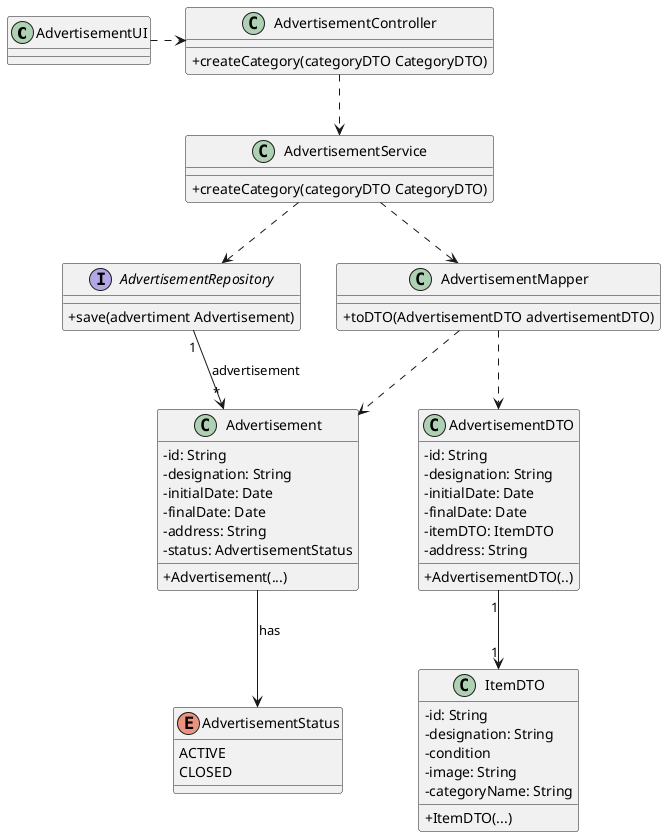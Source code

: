 @startuml
skinparam packageStyle rectangle
skinparam shadowing false
skinparam linetype polyline
skinparam classAttributeIconSize 0

class AdvertisementUI {
}

class AdvertisementController {
    + createCategory(categoryDTO CategoryDTO)
}

class AdvertisementService {
    + createCategory(categoryDTO CategoryDTO)
}

interface AdvertisementRepository {
    + save(advertiment Advertisement)
}

class AdvertisementMapper {
    + toDTO(AdvertisementDTO advertisementDTO)
}

class Advertisement {
    - id: String
    - designation: String
    - initialDate: Date
    - finalDate: Date
    - address: String
    - status: AdvertisementStatus
    + Advertisement(...)
}

enum AdvertisementStatus {
    ACTIVE
    CLOSED
}

class AdvertisementDTO {
    - id: String
    - designation: String
    - initialDate: Date
    - finalDate: Date
    - itemDTO: ItemDTO
    - address: String
    + AdvertisementDTO(..)
}

class ItemDTO {
    - id: String
    - designation: String
    - condition
    - image: String
    - categoryName: String
    + ItemDTO(...)
}

AdvertisementUI .> AdvertisementController
AdvertisementController ..> AdvertisementService
AdvertisementService ..> AdvertisementRepository
AdvertisementService ..> AdvertisementMapper
AdvertisementRepository "1" --> "*" Advertisement : advertisement
AdvertisementMapper ..> Advertisement
AdvertisementMapper ..> AdvertisementDTO
AdvertisementDTO "1" --> "1" ItemDTO
Advertisement --> AdvertisementStatus : has

@enduml